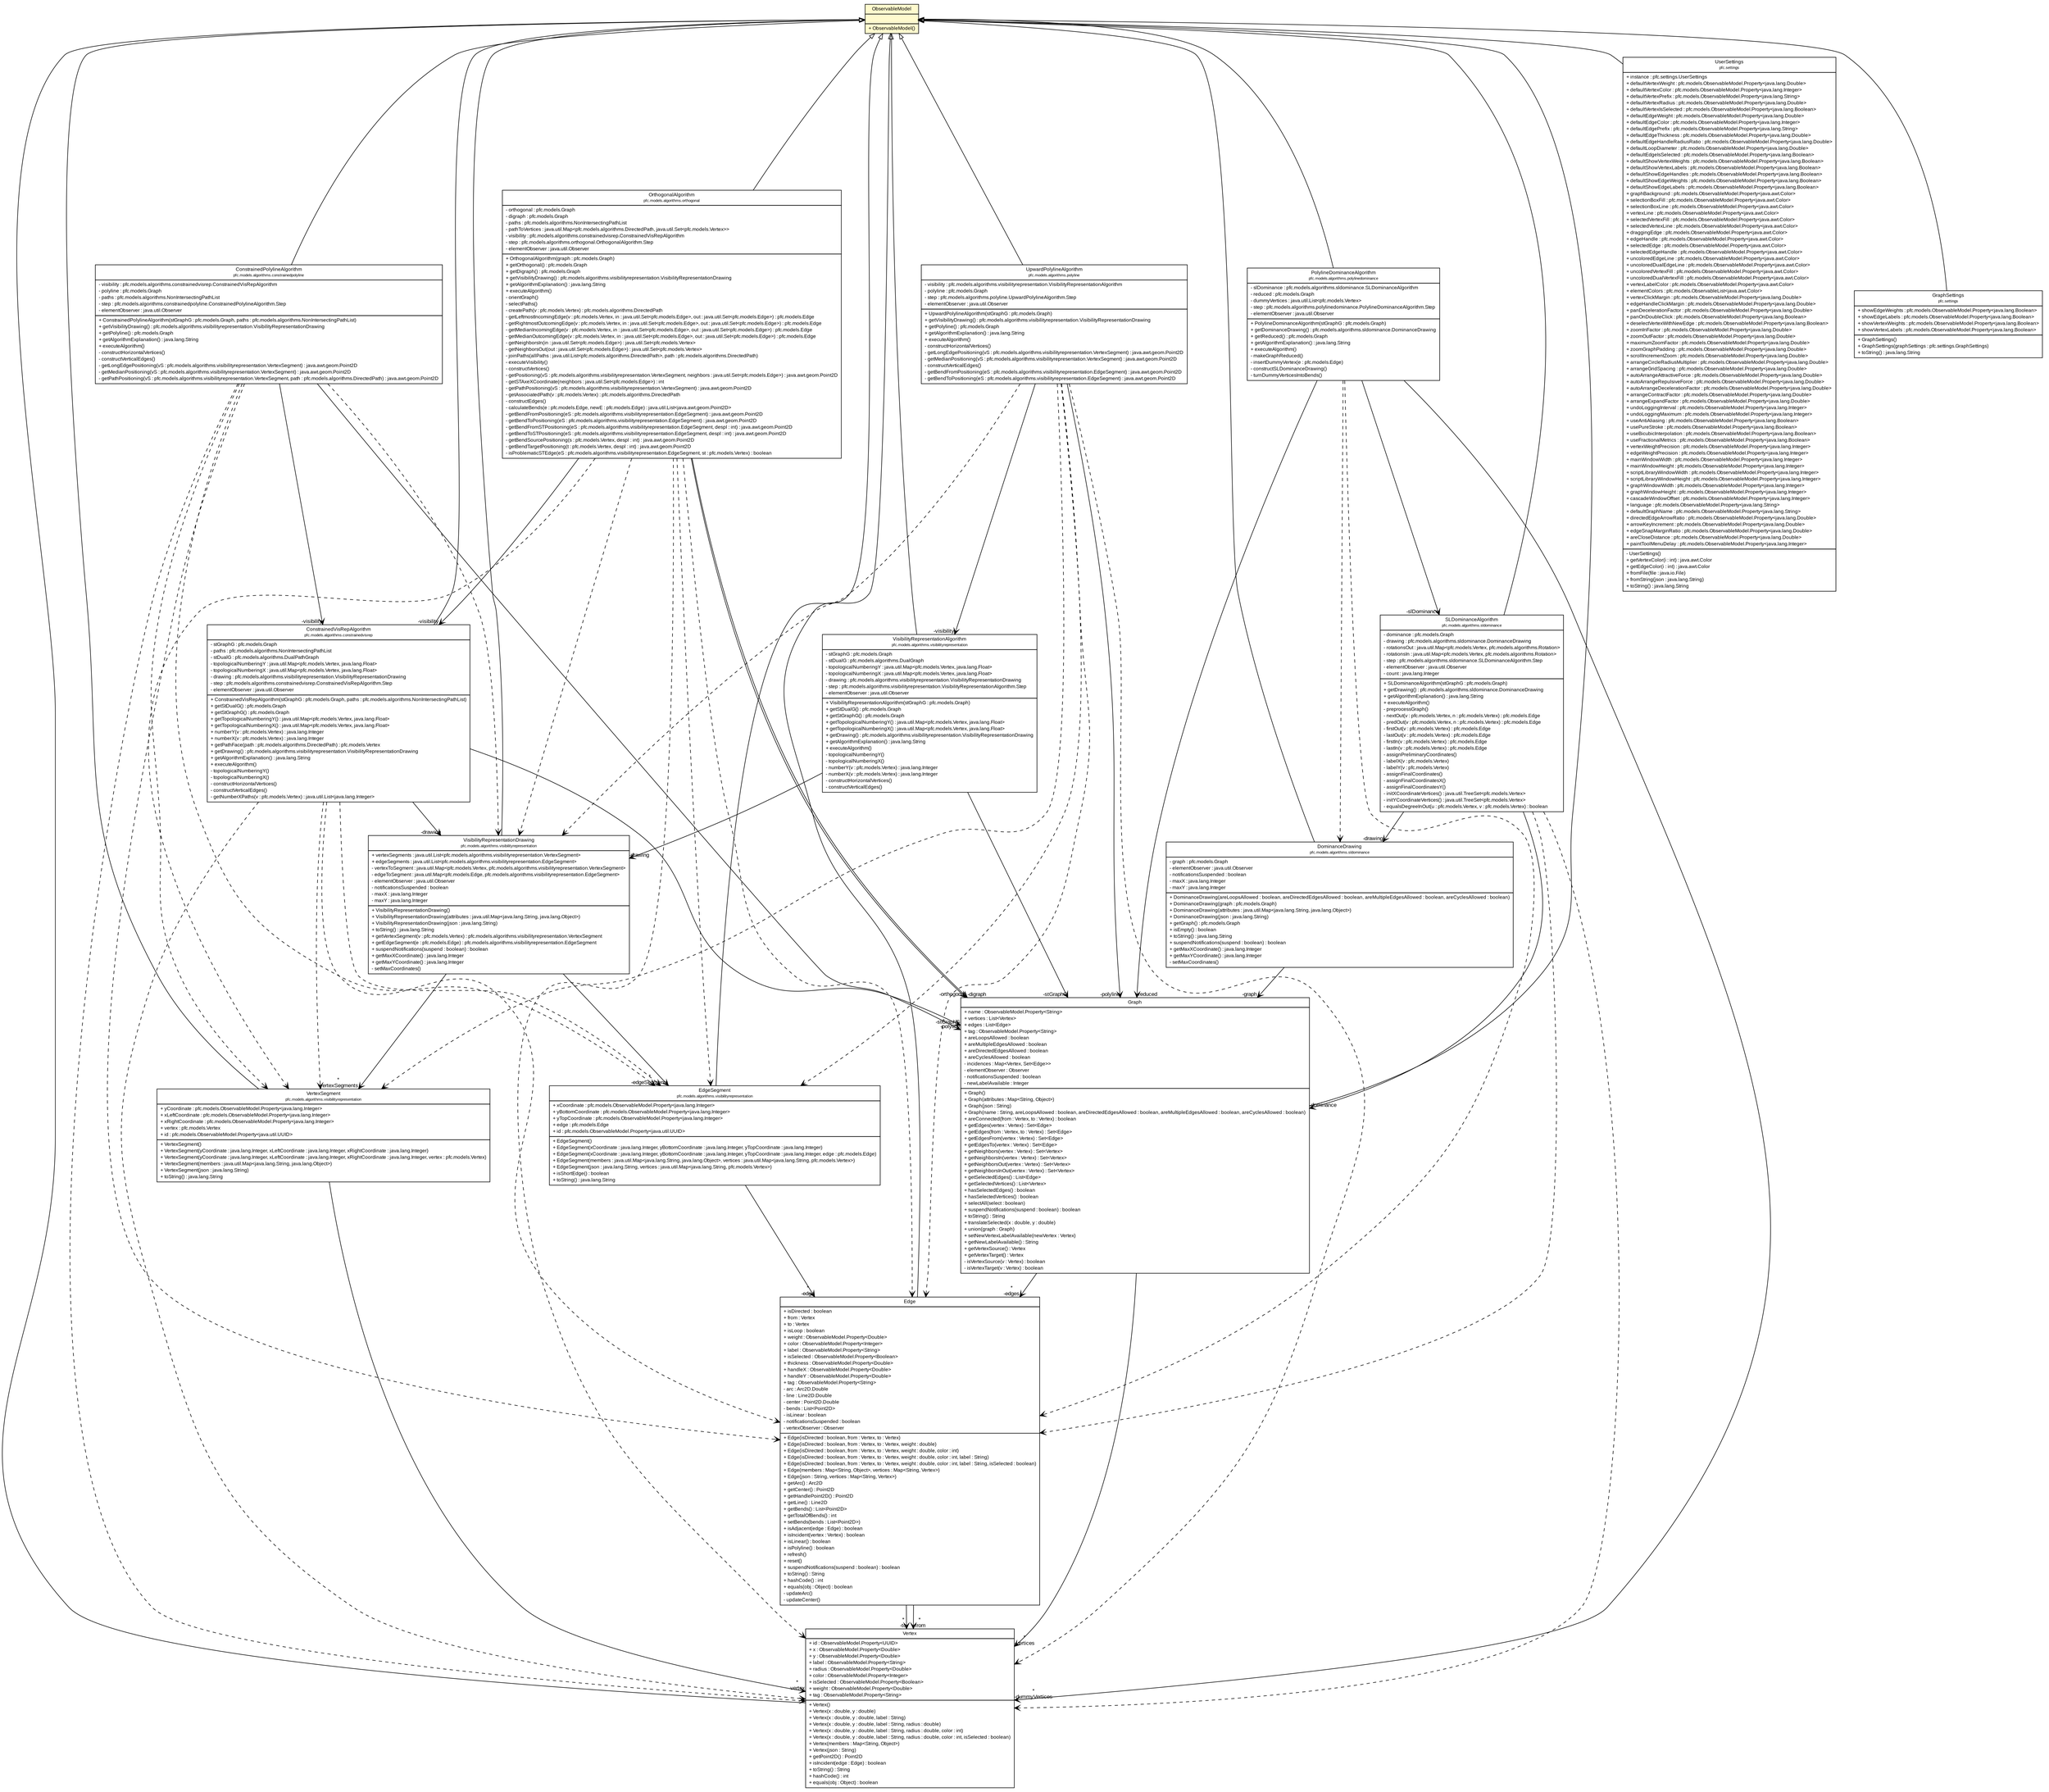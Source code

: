 #!/usr/local/bin/dot
#
# Class diagram 
# Generated by UMLGraph version R5_6 (http://www.umlgraph.org/)
#

digraph G {
	edge [fontname="arial",fontsize=10,labelfontname="arial",labelfontsize=10];
	node [fontname="arial",fontsize=10,shape=plaintext];
	nodesep=0.25;
	ranksep=0.5;
	// pfc.models.Vertex
	c11354 [label=<<table title="pfc.models.Vertex" border="0" cellborder="1" cellspacing="0" cellpadding="2" port="p" href="./Vertex.html">
		<tr><td><table border="0" cellspacing="0" cellpadding="1">
<tr><td align="center" balign="center"> Vertex </td></tr>
		</table></td></tr>
		<tr><td><table border="0" cellspacing="0" cellpadding="1">
<tr><td align="left" balign="left"> + id : ObservableModel.Property&lt;UUID&gt; </td></tr>
<tr><td align="left" balign="left"> + x : ObservableModel.Property&lt;Double&gt; </td></tr>
<tr><td align="left" balign="left"> + y : ObservableModel.Property&lt;Double&gt; </td></tr>
<tr><td align="left" balign="left"> + label : ObservableModel.Property&lt;String&gt; </td></tr>
<tr><td align="left" balign="left"> + radius : ObservableModel.Property&lt;Double&gt; </td></tr>
<tr><td align="left" balign="left"> + color : ObservableModel.Property&lt;Integer&gt; </td></tr>
<tr><td align="left" balign="left"> + isSelected : ObservableModel.Property&lt;Boolean&gt; </td></tr>
<tr><td align="left" balign="left"> + weight : ObservableModel.Property&lt;Double&gt; </td></tr>
<tr><td align="left" balign="left"> + tag : ObservableModel.Property&lt;String&gt; </td></tr>
		</table></td></tr>
		<tr><td><table border="0" cellspacing="0" cellpadding="1">
<tr><td align="left" balign="left"> + Vertex() </td></tr>
<tr><td align="left" balign="left"> + Vertex(x : double, y : double) </td></tr>
<tr><td align="left" balign="left"> + Vertex(x : double, y : double, label : String) </td></tr>
<tr><td align="left" balign="left"> + Vertex(x : double, y : double, label : String, radius : double) </td></tr>
<tr><td align="left" balign="left"> + Vertex(x : double, y : double, label : String, radius : double, color : int) </td></tr>
<tr><td align="left" balign="left"> + Vertex(x : double, y : double, label : String, radius : double, color : int, isSelected : boolean) </td></tr>
<tr><td align="left" balign="left"> + Vertex(members : Map&lt;String, Object&gt;) </td></tr>
<tr><td align="left" balign="left"> + Vertex(json : String) </td></tr>
<tr><td align="left" balign="left"> + getPoint2D() : Point2D </td></tr>
<tr><td align="left" balign="left"> + isIncident(edge : Edge) : boolean </td></tr>
<tr><td align="left" balign="left"> + toString() : String </td></tr>
<tr><td align="left" balign="left"> + hashCode() : int </td></tr>
<tr><td align="left" balign="left"> + equals(obj : Object) : boolean </td></tr>
		</table></td></tr>
		</table>>, URL="./Vertex.html", fontname="arial", fontcolor="black", fontsize=9.0];
	// pfc.models.ObservableModel
	c11355 [label=<<table title="pfc.models.ObservableModel" border="0" cellborder="1" cellspacing="0" cellpadding="2" port="p" bgcolor="lemonChiffon" href="./ObservableModel.html">
		<tr><td><table border="0" cellspacing="0" cellpadding="1">
<tr><td align="center" balign="center"> ObservableModel </td></tr>
		</table></td></tr>
		<tr><td><table border="0" cellspacing="0" cellpadding="1">
<tr><td align="left" balign="left">  </td></tr>
		</table></td></tr>
		<tr><td><table border="0" cellspacing="0" cellpadding="1">
<tr><td align="left" balign="left"> + ObservableModel() </td></tr>
		</table></td></tr>
		</table>>, URL="./ObservableModel.html", fontname="arial", fontcolor="black", fontsize=9.0];
	// pfc.models.Graph
	c11358 [label=<<table title="pfc.models.Graph" border="0" cellborder="1" cellspacing="0" cellpadding="2" port="p" href="./Graph.html">
		<tr><td><table border="0" cellspacing="0" cellpadding="1">
<tr><td align="center" balign="center"> Graph </td></tr>
		</table></td></tr>
		<tr><td><table border="0" cellspacing="0" cellpadding="1">
<tr><td align="left" balign="left"> + name : ObservableModel.Property&lt;String&gt; </td></tr>
<tr><td align="left" balign="left"> + vertices : List&lt;Vertex&gt; </td></tr>
<tr><td align="left" balign="left"> + edges : List&lt;Edge&gt; </td></tr>
<tr><td align="left" balign="left"> + tag : ObservableModel.Property&lt;String&gt; </td></tr>
<tr><td align="left" balign="left"> + areLoopsAllowed : boolean </td></tr>
<tr><td align="left" balign="left"> + areMultipleEdgesAllowed : boolean </td></tr>
<tr><td align="left" balign="left"> + areDirectedEdgesAllowed : boolean </td></tr>
<tr><td align="left" balign="left"> + areCyclesAllowed : boolean </td></tr>
<tr><td align="left" balign="left"> - incidences : Map&lt;Vertex, Set&lt;Edge&gt;&gt; </td></tr>
<tr><td align="left" balign="left"> - elementObserver : Observer </td></tr>
<tr><td align="left" balign="left"> - notificationsSuspended : boolean </td></tr>
<tr><td align="left" balign="left"> - newLabelAvailable : Integer </td></tr>
		</table></td></tr>
		<tr><td><table border="0" cellspacing="0" cellpadding="1">
<tr><td align="left" balign="left"> + Graph() </td></tr>
<tr><td align="left" balign="left"> + Graph(attributes : Map&lt;String, Object&gt;) </td></tr>
<tr><td align="left" balign="left"> + Graph(json : String) </td></tr>
<tr><td align="left" balign="left"> + Graph(name : String, areLoopsAllowed : boolean, areDirectedEdgesAllowed : boolean, areMultipleEdgesAllowed : boolean, areCyclesAllowed : boolean) </td></tr>
<tr><td align="left" balign="left"> + areConnected(from : Vertex, to : Vertex) : boolean </td></tr>
<tr><td align="left" balign="left"> + getEdges(vertex : Vertex) : Set&lt;Edge&gt; </td></tr>
<tr><td align="left" balign="left"> + getEdges(from : Vertex, to : Vertex) : Set&lt;Edge&gt; </td></tr>
<tr><td align="left" balign="left"> + getEdgesFrom(vertex : Vertex) : Set&lt;Edge&gt; </td></tr>
<tr><td align="left" balign="left"> + getEdgesTo(vertex : Vertex) : Set&lt;Edge&gt; </td></tr>
<tr><td align="left" balign="left"> + getNeighbors(vertex : Vertex) : Set&lt;Vertex&gt; </td></tr>
<tr><td align="left" balign="left"> + getNeighborsIn(vertex : Vertex) : Set&lt;Vertex&gt; </td></tr>
<tr><td align="left" balign="left"> + getNeighborsOut(vertex : Vertex) : Set&lt;Vertex&gt; </td></tr>
<tr><td align="left" balign="left"> + getNeighborsInOut(vertex : Vertex) : Set&lt;Vertex&gt; </td></tr>
<tr><td align="left" balign="left"> + getSelectedEdges() : List&lt;Edge&gt; </td></tr>
<tr><td align="left" balign="left"> + getSelectedVertices() : List&lt;Vertex&gt; </td></tr>
<tr><td align="left" balign="left"> + hasSelectedEdges() : boolean </td></tr>
<tr><td align="left" balign="left"> + hasSelectedVertices() : boolean </td></tr>
<tr><td align="left" balign="left"> + selectAll(select : boolean) </td></tr>
<tr><td align="left" balign="left"> + suspendNotifications(suspend : boolean) : boolean </td></tr>
<tr><td align="left" balign="left"> + toString() : String </td></tr>
<tr><td align="left" balign="left"> + translateSelected(x : double, y : double) </td></tr>
<tr><td align="left" balign="left"> + union(graph : Graph) </td></tr>
<tr><td align="left" balign="left"> + setNewVertexLabelAvailable(newVertex : Vertex) </td></tr>
<tr><td align="left" balign="left"> + getNewLabelAvailable() : String </td></tr>
<tr><td align="left" balign="left"> + getVertexSource() : Vertex </td></tr>
<tr><td align="left" balign="left"> + getVertexTarget() : Vertex </td></tr>
<tr><td align="left" balign="left"> - isVertexSource(v : Vertex) : boolean </td></tr>
<tr><td align="left" balign="left"> - isVertexTarget(v : Vertex) : boolean </td></tr>
		</table></td></tr>
		</table>>, URL="./Graph.html", fontname="arial", fontcolor="black", fontsize=9.0];
	// pfc.models.Edge
	c11359 [label=<<table title="pfc.models.Edge" border="0" cellborder="1" cellspacing="0" cellpadding="2" port="p" href="./Edge.html">
		<tr><td><table border="0" cellspacing="0" cellpadding="1">
<tr><td align="center" balign="center"> Edge </td></tr>
		</table></td></tr>
		<tr><td><table border="0" cellspacing="0" cellpadding="1">
<tr><td align="left" balign="left"> + isDirected : boolean </td></tr>
<tr><td align="left" balign="left"> + from : Vertex </td></tr>
<tr><td align="left" balign="left"> + to : Vertex </td></tr>
<tr><td align="left" balign="left"> + isLoop : boolean </td></tr>
<tr><td align="left" balign="left"> + weight : ObservableModel.Property&lt;Double&gt; </td></tr>
<tr><td align="left" balign="left"> + color : ObservableModel.Property&lt;Integer&gt; </td></tr>
<tr><td align="left" balign="left"> + label : ObservableModel.Property&lt;String&gt; </td></tr>
<tr><td align="left" balign="left"> + isSelected : ObservableModel.Property&lt;Boolean&gt; </td></tr>
<tr><td align="left" balign="left"> + thickness : ObservableModel.Property&lt;Double&gt; </td></tr>
<tr><td align="left" balign="left"> + handleX : ObservableModel.Property&lt;Double&gt; </td></tr>
<tr><td align="left" balign="left"> + handleY : ObservableModel.Property&lt;Double&gt; </td></tr>
<tr><td align="left" balign="left"> + tag : ObservableModel.Property&lt;String&gt; </td></tr>
<tr><td align="left" balign="left"> - arc : Arc2D.Double </td></tr>
<tr><td align="left" balign="left"> - line : Line2D.Double </td></tr>
<tr><td align="left" balign="left"> - center : Point2D.Double </td></tr>
<tr><td align="left" balign="left"> - bends : List&lt;Point2D&gt; </td></tr>
<tr><td align="left" balign="left"> - isLinear : boolean </td></tr>
<tr><td align="left" balign="left"> - notificationsSuspended : boolean </td></tr>
<tr><td align="left" balign="left"> - vertexObserver : Observer </td></tr>
		</table></td></tr>
		<tr><td><table border="0" cellspacing="0" cellpadding="1">
<tr><td align="left" balign="left"> + Edge(isDirected : boolean, from : Vertex, to : Vertex) </td></tr>
<tr><td align="left" balign="left"> + Edge(isDirected : boolean, from : Vertex, to : Vertex, weight : double) </td></tr>
<tr><td align="left" balign="left"> + Edge(isDirected : boolean, from : Vertex, to : Vertex, weight : double, color : int) </td></tr>
<tr><td align="left" balign="left"> + Edge(isDirected : boolean, from : Vertex, to : Vertex, weight : double, color : int, label : String) </td></tr>
<tr><td align="left" balign="left"> + Edge(isDirected : boolean, from : Vertex, to : Vertex, weight : double, color : int, label : String, isSelected : boolean) </td></tr>
<tr><td align="left" balign="left"> + Edge(members : Map&lt;String, Object&gt;, vertices : Map&lt;String, Vertex&gt;) </td></tr>
<tr><td align="left" balign="left"> + Edge(json : String, vertices : Map&lt;String, Vertex&gt;) </td></tr>
<tr><td align="left" balign="left"> + getArc() : Arc2D </td></tr>
<tr><td align="left" balign="left"> + getCenter() : Point2D </td></tr>
<tr><td align="left" balign="left"> + getHandlePoint2D() : Point2D </td></tr>
<tr><td align="left" balign="left"> + getLine() : Line2D </td></tr>
<tr><td align="left" balign="left"> + getBends() : List&lt;Point2D&gt; </td></tr>
<tr><td align="left" balign="left"> + getTotalOfBends() : int </td></tr>
<tr><td align="left" balign="left"> + setBends(bends : List&lt;Point2D&gt;) </td></tr>
<tr><td align="left" balign="left"> + isAdjacent(edge : Edge) : boolean </td></tr>
<tr><td align="left" balign="left"> + isIncident(vertex : Vertex) : boolean </td></tr>
<tr><td align="left" balign="left"> + isLinear() : boolean </td></tr>
<tr><td align="left" balign="left"> + isPolyline() : boolean </td></tr>
<tr><td align="left" balign="left"> + refresh() </td></tr>
<tr><td align="left" balign="left"> + reset() </td></tr>
<tr><td align="left" balign="left"> + suspendNotifications(suspend : boolean) : boolean </td></tr>
<tr><td align="left" balign="left"> + toString() : String </td></tr>
<tr><td align="left" balign="left"> + hashCode() : int </td></tr>
<tr><td align="left" balign="left"> + equals(obj : Object) : boolean </td></tr>
<tr><td align="left" balign="left"> - updateArc() </td></tr>
<tr><td align="left" balign="left"> - updateCenter() </td></tr>
		</table></td></tr>
		</table>>, URL="./Edge.html", fontname="arial", fontcolor="black", fontsize=9.0];
	// pfc.models.algorithms.constrainedpolyline.ConstrainedPolylineAlgorithm
	c11366 [label=<<table title="pfc.models.algorithms.constrainedpolyline.ConstrainedPolylineAlgorithm" border="0" cellborder="1" cellspacing="0" cellpadding="2" port="p" href="./algorithms/constrainedpolyline/ConstrainedPolylineAlgorithm.html">
		<tr><td><table border="0" cellspacing="0" cellpadding="1">
<tr><td align="center" balign="center"> ConstrainedPolylineAlgorithm </td></tr>
<tr><td align="center" balign="center"><font point-size="7.0"> pfc.models.algorithms.constrainedpolyline </font></td></tr>
		</table></td></tr>
		<tr><td><table border="0" cellspacing="0" cellpadding="1">
<tr><td align="left" balign="left"> - visibility : pfc.models.algorithms.constrainedvisrep.ConstrainedVisRepAlgorithm </td></tr>
<tr><td align="left" balign="left"> - polyline : pfc.models.Graph </td></tr>
<tr><td align="left" balign="left"> - paths : pfc.models.algorithms.NonIntersectingPathList </td></tr>
<tr><td align="left" balign="left"> - step : pfc.models.algorithms.constrainedpolyline.ConstrainedPolylineAlgorithm.Step </td></tr>
<tr><td align="left" balign="left"> - elementObserver : java.util.Observer </td></tr>
		</table></td></tr>
		<tr><td><table border="0" cellspacing="0" cellpadding="1">
<tr><td align="left" balign="left"> + ConstrainedPolylineAlgorithm(stGraphG : pfc.models.Graph, paths : pfc.models.algorithms.NonIntersectingPathList) </td></tr>
<tr><td align="left" balign="left"> + getVisibilityDrawing() : pfc.models.algorithms.visibilityrepresentation.VisibilityRepresentationDrawing </td></tr>
<tr><td align="left" balign="left"> + getPolyline() : pfc.models.Graph </td></tr>
<tr><td align="left" balign="left"> + getAlgorithmExplanation() : java.lang.String </td></tr>
<tr><td align="left" balign="left"> + executeAlgorithm() </td></tr>
<tr><td align="left" balign="left"> - constructHorizontalVertices() </td></tr>
<tr><td align="left" balign="left"> - constructVerticalEdges() </td></tr>
<tr><td align="left" balign="left"> - getLongEdgePositioning(vS : pfc.models.algorithms.visibilityrepresentation.VertexSegment) : java.awt.geom.Point2D </td></tr>
<tr><td align="left" balign="left"> - getMedianPositioning(vS : pfc.models.algorithms.visibilityrepresentation.VertexSegment) : java.awt.geom.Point2D </td></tr>
<tr><td align="left" balign="left"> - getPathPositioning(vS : pfc.models.algorithms.visibilityrepresentation.VertexSegment, path : pfc.models.algorithms.DirectedPath) : java.awt.geom.Point2D </td></tr>
		</table></td></tr>
		</table>>, URL="./algorithms/constrainedpolyline/ConstrainedPolylineAlgorithm.html", fontname="arial", fontcolor="black", fontsize=9.0];
	// pfc.models.algorithms.constrainedvisrep.ConstrainedVisRepAlgorithm
	c11368 [label=<<table title="pfc.models.algorithms.constrainedvisrep.ConstrainedVisRepAlgorithm" border="0" cellborder="1" cellspacing="0" cellpadding="2" port="p" href="./algorithms/constrainedvisrep/ConstrainedVisRepAlgorithm.html">
		<tr><td><table border="0" cellspacing="0" cellpadding="1">
<tr><td align="center" balign="center"> ConstrainedVisRepAlgorithm </td></tr>
<tr><td align="center" balign="center"><font point-size="7.0"> pfc.models.algorithms.constrainedvisrep </font></td></tr>
		</table></td></tr>
		<tr><td><table border="0" cellspacing="0" cellpadding="1">
<tr><td align="left" balign="left"> - stGraphG : pfc.models.Graph </td></tr>
<tr><td align="left" balign="left"> - paths : pfc.models.algorithms.NonIntersectingPathList </td></tr>
<tr><td align="left" balign="left"> - stDualG : pfc.models.algorithms.DualPathGraph </td></tr>
<tr><td align="left" balign="left"> - topologicalNumberingY : java.util.Map&lt;pfc.models.Vertex, java.lang.Float&gt; </td></tr>
<tr><td align="left" balign="left"> - topologicalNumberingX : java.util.Map&lt;pfc.models.Vertex, java.lang.Float&gt; </td></tr>
<tr><td align="left" balign="left"> - drawing : pfc.models.algorithms.visibilityrepresentation.VisibilityRepresentationDrawing </td></tr>
<tr><td align="left" balign="left"> - step : pfc.models.algorithms.constrainedvisrep.ConstrainedVisRepAlgorithm.Step </td></tr>
<tr><td align="left" balign="left"> - elementObserver : java.util.Observer </td></tr>
		</table></td></tr>
		<tr><td><table border="0" cellspacing="0" cellpadding="1">
<tr><td align="left" balign="left"> + ConstrainedVisRepAlgorithm(stGraphG : pfc.models.Graph, paths : pfc.models.algorithms.NonIntersectingPathList) </td></tr>
<tr><td align="left" balign="left"> + getStDualG() : pfc.models.Graph </td></tr>
<tr><td align="left" balign="left"> + getStGraphG() : pfc.models.Graph </td></tr>
<tr><td align="left" balign="left"> + getTopologicalNumberingY() : java.util.Map&lt;pfc.models.Vertex, java.lang.Float&gt; </td></tr>
<tr><td align="left" balign="left"> + getTopologicalNumberingX() : java.util.Map&lt;pfc.models.Vertex, java.lang.Float&gt; </td></tr>
<tr><td align="left" balign="left"> + numberY(v : pfc.models.Vertex) : java.lang.Integer </td></tr>
<tr><td align="left" balign="left"> + numberX(v : pfc.models.Vertex) : java.lang.Integer </td></tr>
<tr><td align="left" balign="left"> + getPathFace(path : pfc.models.algorithms.DirectedPath) : pfc.models.Vertex </td></tr>
<tr><td align="left" balign="left"> + getDrawing() : pfc.models.algorithms.visibilityrepresentation.VisibilityRepresentationDrawing </td></tr>
<tr><td align="left" balign="left"> + getAlgorithmExplanation() : java.lang.String </td></tr>
<tr><td align="left" balign="left"> + executeAlgorithm() </td></tr>
<tr><td align="left" balign="left"> - topologicalNumberingY() </td></tr>
<tr><td align="left" balign="left"> - topologicalNumberingX() </td></tr>
<tr><td align="left" balign="left"> - constructHorizontalVertices() </td></tr>
<tr><td align="left" balign="left"> - constructVerticalEdges() </td></tr>
<tr><td align="left" balign="left"> - getNumberXPaths(v : pfc.models.Vertex) : java.util.List&lt;java.lang.Integer&gt; </td></tr>
		</table></td></tr>
		</table>>, URL="./algorithms/constrainedvisrep/ConstrainedVisRepAlgorithm.html", fontname="arial", fontcolor="black", fontsize=9.0];
	// pfc.models.algorithms.orthogonal.OrthogonalAlgorithm
	c11371 [label=<<table title="pfc.models.algorithms.orthogonal.OrthogonalAlgorithm" border="0" cellborder="1" cellspacing="0" cellpadding="2" port="p" href="./algorithms/orthogonal/OrthogonalAlgorithm.html">
		<tr><td><table border="0" cellspacing="0" cellpadding="1">
<tr><td align="center" balign="center"> OrthogonalAlgorithm </td></tr>
<tr><td align="center" balign="center"><font point-size="7.0"> pfc.models.algorithms.orthogonal </font></td></tr>
		</table></td></tr>
		<tr><td><table border="0" cellspacing="0" cellpadding="1">
<tr><td align="left" balign="left"> - orthogonal : pfc.models.Graph </td></tr>
<tr><td align="left" balign="left"> - digraph : pfc.models.Graph </td></tr>
<tr><td align="left" balign="left"> - paths : pfc.models.algorithms.NonIntersectingPathList </td></tr>
<tr><td align="left" balign="left"> - pathToVertices : java.util.Map&lt;pfc.models.algorithms.DirectedPath, java.util.Set&lt;pfc.models.Vertex&gt;&gt; </td></tr>
<tr><td align="left" balign="left"> - visibility : pfc.models.algorithms.constrainedvisrep.ConstrainedVisRepAlgorithm </td></tr>
<tr><td align="left" balign="left"> - step : pfc.models.algorithms.orthogonal.OrthogonalAlgorithm.Step </td></tr>
<tr><td align="left" balign="left"> - elementObserver : java.util.Observer </td></tr>
		</table></td></tr>
		<tr><td><table border="0" cellspacing="0" cellpadding="1">
<tr><td align="left" balign="left"> + OrthogonalAlgorithm(graph : pfc.models.Graph) </td></tr>
<tr><td align="left" balign="left"> + getOrthogonal() : pfc.models.Graph </td></tr>
<tr><td align="left" balign="left"> + getDigraph() : pfc.models.Graph </td></tr>
<tr><td align="left" balign="left"> + getVisibilityDrawing() : pfc.models.algorithms.visibilityrepresentation.VisibilityRepresentationDrawing </td></tr>
<tr><td align="left" balign="left"> + getAlgorithmExplanation() : java.lang.String </td></tr>
<tr><td align="left" balign="left"> + executeAlgorithm() </td></tr>
<tr><td align="left" balign="left"> - orientGraph() </td></tr>
<tr><td align="left" balign="left"> - selectPaths() </td></tr>
<tr><td align="left" balign="left"> - createPath(v : pfc.models.Vertex) : pfc.models.algorithms.DirectedPath </td></tr>
<tr><td align="left" balign="left"> - getLeftmostIncomingEdge(v : pfc.models.Vertex, in : java.util.Set&lt;pfc.models.Edge&gt;, out : java.util.Set&lt;pfc.models.Edge&gt;) : pfc.models.Edge </td></tr>
<tr><td align="left" balign="left"> - getRightmostOutcomingEdge(v : pfc.models.Vertex, in : java.util.Set&lt;pfc.models.Edge&gt;, out : java.util.Set&lt;pfc.models.Edge&gt;) : pfc.models.Edge </td></tr>
<tr><td align="left" balign="left"> - getMedianIncomingEdge(v : pfc.models.Vertex, in : java.util.Set&lt;pfc.models.Edge&gt;, out : java.util.Set&lt;pfc.models.Edge&gt;) : pfc.models.Edge </td></tr>
<tr><td align="left" balign="left"> - getMedianOutcomingEdge(v : pfc.models.Vertex, in : java.util.Set&lt;pfc.models.Edge&gt;, out : java.util.Set&lt;pfc.models.Edge&gt;) : pfc.models.Edge </td></tr>
<tr><td align="left" balign="left"> - getNeighborsIn(in : java.util.Set&lt;pfc.models.Edge&gt;) : java.util.Set&lt;pfc.models.Vertex&gt; </td></tr>
<tr><td align="left" balign="left"> - getNeighborsOut(out : java.util.Set&lt;pfc.models.Edge&gt;) : java.util.Set&lt;pfc.models.Vertex&gt; </td></tr>
<tr><td align="left" balign="left"> - joinPaths(allPaths : java.util.List&lt;pfc.models.algorithms.DirectedPath&gt;, path : pfc.models.algorithms.DirectedPath) </td></tr>
<tr><td align="left" balign="left"> - executeVisibility() </td></tr>
<tr><td align="left" balign="left"> - constructVertices() </td></tr>
<tr><td align="left" balign="left"> - getPositioning(vS : pfc.models.algorithms.visibilityrepresentation.VertexSegment, neighbors : java.util.Set&lt;pfc.models.Edge&gt;) : java.awt.geom.Point2D </td></tr>
<tr><td align="left" balign="left"> - getSTAxeXCoordinate(neighbors : java.util.Set&lt;pfc.models.Edge&gt;) : int </td></tr>
<tr><td align="left" balign="left"> - getPathPositioning(vS : pfc.models.algorithms.visibilityrepresentation.VertexSegment) : java.awt.geom.Point2D </td></tr>
<tr><td align="left" balign="left"> - getAssociatedPath(v : pfc.models.Vertex) : pfc.models.algorithms.DirectedPath </td></tr>
<tr><td align="left" balign="left"> - constructEdges() </td></tr>
<tr><td align="left" balign="left"> - calculateBends(e : pfc.models.Edge, newE : pfc.models.Edge) : java.util.List&lt;java.awt.geom.Point2D&gt; </td></tr>
<tr><td align="left" balign="left"> - getBendFromPositioning(eS : pfc.models.algorithms.visibilityrepresentation.EdgeSegment) : java.awt.geom.Point2D </td></tr>
<tr><td align="left" balign="left"> - getBendToPositioning(eS : pfc.models.algorithms.visibilityrepresentation.EdgeSegment) : java.awt.geom.Point2D </td></tr>
<tr><td align="left" balign="left"> - getBendFromSTPositioning(eS : pfc.models.algorithms.visibilityrepresentation.EdgeSegment, despl : int) : java.awt.geom.Point2D </td></tr>
<tr><td align="left" balign="left"> - getBendToSTPositioning(eS : pfc.models.algorithms.visibilityrepresentation.EdgeSegment, despl : int) : java.awt.geom.Point2D </td></tr>
<tr><td align="left" balign="left"> - getBendSourcePositioning(s : pfc.models.Vertex, despl : int) : java.awt.geom.Point2D </td></tr>
<tr><td align="left" balign="left"> - getBendTargetPositioning(t : pfc.models.Vertex, despl : int) : java.awt.geom.Point2D </td></tr>
<tr><td align="left" balign="left"> - isProblematicSTEdge(eS : pfc.models.algorithms.visibilityrepresentation.EdgeSegment, st : pfc.models.Vertex) : boolean </td></tr>
		</table></td></tr>
		</table>>, URL="./algorithms/orthogonal/OrthogonalAlgorithm.html", fontname="arial", fontcolor="black", fontsize=9.0];
	// pfc.models.algorithms.polyline.UpwardPolylineAlgorithm
	c11374 [label=<<table title="pfc.models.algorithms.polyline.UpwardPolylineAlgorithm" border="0" cellborder="1" cellspacing="0" cellpadding="2" port="p" href="./algorithms/polyline/UpwardPolylineAlgorithm.html">
		<tr><td><table border="0" cellspacing="0" cellpadding="1">
<tr><td align="center" balign="center"> UpwardPolylineAlgorithm </td></tr>
<tr><td align="center" balign="center"><font point-size="7.0"> pfc.models.algorithms.polyline </font></td></tr>
		</table></td></tr>
		<tr><td><table border="0" cellspacing="0" cellpadding="1">
<tr><td align="left" balign="left"> - visibility : pfc.models.algorithms.visibilityrepresentation.VisibilityRepresentationAlgorithm </td></tr>
<tr><td align="left" balign="left"> - polyline : pfc.models.Graph </td></tr>
<tr><td align="left" balign="left"> - step : pfc.models.algorithms.polyline.UpwardPolylineAlgorithm.Step </td></tr>
<tr><td align="left" balign="left"> - elementObserver : java.util.Observer </td></tr>
		</table></td></tr>
		<tr><td><table border="0" cellspacing="0" cellpadding="1">
<tr><td align="left" balign="left"> + UpwardPolylineAlgorithm(stGraphG : pfc.models.Graph) </td></tr>
<tr><td align="left" balign="left"> + getVisibilityDrawing() : pfc.models.algorithms.visibilityrepresentation.VisibilityRepresentationDrawing </td></tr>
<tr><td align="left" balign="left"> + getPolyline() : pfc.models.Graph </td></tr>
<tr><td align="left" balign="left"> + getAlgorithmExplanation() : java.lang.String </td></tr>
<tr><td align="left" balign="left"> + executeAlgorithm() </td></tr>
<tr><td align="left" balign="left"> - constructHorizontalVertices() </td></tr>
<tr><td align="left" balign="left"> - getLongEdgePositioning(vS : pfc.models.algorithms.visibilityrepresentation.VertexSegment) : java.awt.geom.Point2D </td></tr>
<tr><td align="left" balign="left"> - getMedianPositioning(vS : pfc.models.algorithms.visibilityrepresentation.VertexSegment) : java.awt.geom.Point2D </td></tr>
<tr><td align="left" balign="left"> - constructVerticalEdges() </td></tr>
<tr><td align="left" balign="left"> - getBendFromPositioning(eS : pfc.models.algorithms.visibilityrepresentation.EdgeSegment) : java.awt.geom.Point2D </td></tr>
<tr><td align="left" balign="left"> - getBendToPositioning(eS : pfc.models.algorithms.visibilityrepresentation.EdgeSegment) : java.awt.geom.Point2D </td></tr>
		</table></td></tr>
		</table>>, URL="./algorithms/polyline/UpwardPolylineAlgorithm.html", fontname="arial", fontcolor="black", fontsize=9.0];
	// pfc.models.algorithms.polylinedominance.PolylineDominanceAlgorithm
	c11377 [label=<<table title="pfc.models.algorithms.polylinedominance.PolylineDominanceAlgorithm" border="0" cellborder="1" cellspacing="0" cellpadding="2" port="p" href="./algorithms/polylinedominance/PolylineDominanceAlgorithm.html">
		<tr><td><table border="0" cellspacing="0" cellpadding="1">
<tr><td align="center" balign="center"> PolylineDominanceAlgorithm </td></tr>
<tr><td align="center" balign="center"><font point-size="7.0"> pfc.models.algorithms.polylinedominance </font></td></tr>
		</table></td></tr>
		<tr><td><table border="0" cellspacing="0" cellpadding="1">
<tr><td align="left" balign="left"> - slDominance : pfc.models.algorithms.sldominance.SLDominanceAlgorithm </td></tr>
<tr><td align="left" balign="left"> - reduced : pfc.models.Graph </td></tr>
<tr><td align="left" balign="left"> - dummyVertices : java.util.List&lt;pfc.models.Vertex&gt; </td></tr>
<tr><td align="left" balign="left"> - step : pfc.models.algorithms.polylinedominance.PolylineDominanceAlgorithm.Step </td></tr>
<tr><td align="left" balign="left"> - elementObserver : java.util.Observer </td></tr>
		</table></td></tr>
		<tr><td><table border="0" cellspacing="0" cellpadding="1">
<tr><td align="left" balign="left"> + PolylineDominanceAlgorithm(stGraphG : pfc.models.Graph) </td></tr>
<tr><td align="left" balign="left"> + getDominanceDrawing() : pfc.models.algorithms.sldominance.DominanceDrawing </td></tr>
<tr><td align="left" balign="left"> + getReduced() : pfc.models.Graph </td></tr>
<tr><td align="left" balign="left"> + getAlgorithmExplanation() : java.lang.String </td></tr>
<tr><td align="left" balign="left"> + executeAlgorithm() </td></tr>
<tr><td align="left" balign="left"> - makeGraphReduced() </td></tr>
<tr><td align="left" balign="left"> - insertDummyVertex(e : pfc.models.Edge) </td></tr>
<tr><td align="left" balign="left"> - constructSLDominanceDrawing() </td></tr>
<tr><td align="left" balign="left"> - turnDummyVerticesIntoBends() </td></tr>
		</table></td></tr>
		</table>>, URL="./algorithms/polylinedominance/PolylineDominanceAlgorithm.html", fontname="arial", fontcolor="black", fontsize=9.0];
	// pfc.models.algorithms.sldominance.SLDominanceAlgorithm
	c11380 [label=<<table title="pfc.models.algorithms.sldominance.SLDominanceAlgorithm" border="0" cellborder="1" cellspacing="0" cellpadding="2" port="p" href="./algorithms/sldominance/SLDominanceAlgorithm.html">
		<tr><td><table border="0" cellspacing="0" cellpadding="1">
<tr><td align="center" balign="center"> SLDominanceAlgorithm </td></tr>
<tr><td align="center" balign="center"><font point-size="7.0"> pfc.models.algorithms.sldominance </font></td></tr>
		</table></td></tr>
		<tr><td><table border="0" cellspacing="0" cellpadding="1">
<tr><td align="left" balign="left"> - dominance : pfc.models.Graph </td></tr>
<tr><td align="left" balign="left"> - drawing : pfc.models.algorithms.sldominance.DominanceDrawing </td></tr>
<tr><td align="left" balign="left"> - rotationsOut : java.util.Map&lt;pfc.models.Vertex, pfc.models.algorithms.Rotation&gt; </td></tr>
<tr><td align="left" balign="left"> - rotationsIn : java.util.Map&lt;pfc.models.Vertex, pfc.models.algorithms.Rotation&gt; </td></tr>
<tr><td align="left" balign="left"> - step : pfc.models.algorithms.sldominance.SLDominanceAlgorithm.Step </td></tr>
<tr><td align="left" balign="left"> - elementObserver : java.util.Observer </td></tr>
<tr><td align="left" balign="left"> - count : java.lang.Integer </td></tr>
		</table></td></tr>
		<tr><td><table border="0" cellspacing="0" cellpadding="1">
<tr><td align="left" balign="left"> + SLDominanceAlgorithm(stGraphG : pfc.models.Graph) </td></tr>
<tr><td align="left" balign="left"> + getDrawing() : pfc.models.algorithms.sldominance.DominanceDrawing </td></tr>
<tr><td align="left" balign="left"> + getAlgorithmExplanation() : java.lang.String </td></tr>
<tr><td align="left" balign="left"> + executeAlgorithm() </td></tr>
<tr><td align="left" balign="left"> - preprocessGraph() </td></tr>
<tr><td align="left" balign="left"> - nextOut(v : pfc.models.Vertex, n : pfc.models.Vertex) : pfc.models.Edge </td></tr>
<tr><td align="left" balign="left"> - predOut(v : pfc.models.Vertex, n : pfc.models.Vertex) : pfc.models.Edge </td></tr>
<tr><td align="left" balign="left"> - firstOut(v : pfc.models.Vertex) : pfc.models.Edge </td></tr>
<tr><td align="left" balign="left"> - lastOut(v : pfc.models.Vertex) : pfc.models.Edge </td></tr>
<tr><td align="left" balign="left"> - firstIn(v : pfc.models.Vertex) : pfc.models.Edge </td></tr>
<tr><td align="left" balign="left"> - lastIn(v : pfc.models.Vertex) : pfc.models.Edge </td></tr>
<tr><td align="left" balign="left"> - assignPreliminaryCoordinates() </td></tr>
<tr><td align="left" balign="left"> - labelX(v : pfc.models.Vertex) </td></tr>
<tr><td align="left" balign="left"> - labelY(v : pfc.models.Vertex) </td></tr>
<tr><td align="left" balign="left"> - assignFinalCoordinates() </td></tr>
<tr><td align="left" balign="left"> - assignFinalCoordinatesX() </td></tr>
<tr><td align="left" balign="left"> - assignFinalCoordinatesY() </td></tr>
<tr><td align="left" balign="left"> - initXCoordinateVertices() : java.util.TreeSet&lt;pfc.models.Vertex&gt; </td></tr>
<tr><td align="left" balign="left"> - initYCoordinateVertices() : java.util.TreeSet&lt;pfc.models.Vertex&gt; </td></tr>
<tr><td align="left" balign="left"> - equalsDegreeInOut(u : pfc.models.Vertex, v : pfc.models.Vertex) : boolean </td></tr>
		</table></td></tr>
		</table>>, URL="./algorithms/sldominance/SLDominanceAlgorithm.html", fontname="arial", fontcolor="black", fontsize=9.0];
	// pfc.models.algorithms.sldominance.DominanceDrawing
	c11382 [label=<<table title="pfc.models.algorithms.sldominance.DominanceDrawing" border="0" cellborder="1" cellspacing="0" cellpadding="2" port="p" href="./algorithms/sldominance/DominanceDrawing.html">
		<tr><td><table border="0" cellspacing="0" cellpadding="1">
<tr><td align="center" balign="center"> DominanceDrawing </td></tr>
<tr><td align="center" balign="center"><font point-size="7.0"> pfc.models.algorithms.sldominance </font></td></tr>
		</table></td></tr>
		<tr><td><table border="0" cellspacing="0" cellpadding="1">
<tr><td align="left" balign="left"> - graph : pfc.models.Graph </td></tr>
<tr><td align="left" balign="left"> - elementObserver : java.util.Observer </td></tr>
<tr><td align="left" balign="left"> - notificationsSuspended : boolean </td></tr>
<tr><td align="left" balign="left"> - maxX : java.lang.Integer </td></tr>
<tr><td align="left" balign="left"> - maxY : java.lang.Integer </td></tr>
		</table></td></tr>
		<tr><td><table border="0" cellspacing="0" cellpadding="1">
<tr><td align="left" balign="left"> + DominanceDrawing(areLoopsAllowed : boolean, areDirectedEdgesAllowed : boolean, areMultipleEdgesAllowed : boolean, areCyclesAllowed : boolean) </td></tr>
<tr><td align="left" balign="left"> + DominanceDrawing(graph : pfc.models.Graph) </td></tr>
<tr><td align="left" balign="left"> + DominanceDrawing(attributes : java.util.Map&lt;java.lang.String, java.lang.Object&gt;) </td></tr>
<tr><td align="left" balign="left"> + DominanceDrawing(json : java.lang.String) </td></tr>
<tr><td align="left" balign="left"> + getGraph() : pfc.models.Graph </td></tr>
<tr><td align="left" balign="left"> + isEmpty() : boolean </td></tr>
<tr><td align="left" balign="left"> + toString() : java.lang.String </td></tr>
<tr><td align="left" balign="left"> + suspendNotifications(suspend : boolean) : boolean </td></tr>
<tr><td align="left" balign="left"> + getMaxXCoordinate() : java.lang.Integer </td></tr>
<tr><td align="left" balign="left"> + getMaxYCoordinate() : java.lang.Integer </td></tr>
<tr><td align="left" balign="left"> - setMaxCoordinates() </td></tr>
		</table></td></tr>
		</table>>, URL="./algorithms/sldominance/DominanceDrawing.html", fontname="arial", fontcolor="black", fontsize=9.0];
	// pfc.models.algorithms.visibilityrepresentation.VisibilityRepresentationDrawing
	c11384 [label=<<table title="pfc.models.algorithms.visibilityrepresentation.VisibilityRepresentationDrawing" border="0" cellborder="1" cellspacing="0" cellpadding="2" port="p" href="./algorithms/visibilityrepresentation/VisibilityRepresentationDrawing.html">
		<tr><td><table border="0" cellspacing="0" cellpadding="1">
<tr><td align="center" balign="center"> VisibilityRepresentationDrawing </td></tr>
<tr><td align="center" balign="center"><font point-size="7.0"> pfc.models.algorithms.visibilityrepresentation </font></td></tr>
		</table></td></tr>
		<tr><td><table border="0" cellspacing="0" cellpadding="1">
<tr><td align="left" balign="left"> + vertexSegments : java.util.List&lt;pfc.models.algorithms.visibilityrepresentation.VertexSegment&gt; </td></tr>
<tr><td align="left" balign="left"> + edgeSegments : java.util.List&lt;pfc.models.algorithms.visibilityrepresentation.EdgeSegment&gt; </td></tr>
<tr><td align="left" balign="left"> - vertexToSegment : java.util.Map&lt;pfc.models.Vertex, pfc.models.algorithms.visibilityrepresentation.VertexSegment&gt; </td></tr>
<tr><td align="left" balign="left"> - edgeToSegment : java.util.Map&lt;pfc.models.Edge, pfc.models.algorithms.visibilityrepresentation.EdgeSegment&gt; </td></tr>
<tr><td align="left" balign="left"> - elementObserver : java.util.Observer </td></tr>
<tr><td align="left" balign="left"> - notificationsSuspended : boolean </td></tr>
<tr><td align="left" balign="left"> - maxX : java.lang.Integer </td></tr>
<tr><td align="left" balign="left"> - maxY : java.lang.Integer </td></tr>
		</table></td></tr>
		<tr><td><table border="0" cellspacing="0" cellpadding="1">
<tr><td align="left" balign="left"> + VisibilityRepresentationDrawing() </td></tr>
<tr><td align="left" balign="left"> + VisibilityRepresentationDrawing(attributes : java.util.Map&lt;java.lang.String, java.lang.Object&gt;) </td></tr>
<tr><td align="left" balign="left"> + VisibilityRepresentationDrawing(json : java.lang.String) </td></tr>
<tr><td align="left" balign="left"> + toString() : java.lang.String </td></tr>
<tr><td align="left" balign="left"> + getVertexSegment(v : pfc.models.Vertex) : pfc.models.algorithms.visibilityrepresentation.VertexSegment </td></tr>
<tr><td align="left" balign="left"> + getEdgeSegment(e : pfc.models.Edge) : pfc.models.algorithms.visibilityrepresentation.EdgeSegment </td></tr>
<tr><td align="left" balign="left"> + suspendNotifications(suspend : boolean) : boolean </td></tr>
<tr><td align="left" balign="left"> + getMaxXCoordinate() : java.lang.Integer </td></tr>
<tr><td align="left" balign="left"> + getMaxYCoordinate() : java.lang.Integer </td></tr>
<tr><td align="left" balign="left"> - setMaxCoordinates() </td></tr>
		</table></td></tr>
		</table>>, URL="./algorithms/visibilityrepresentation/VisibilityRepresentationDrawing.html", fontname="arial", fontcolor="black", fontsize=9.0];
	// pfc.models.algorithms.visibilityrepresentation.VisibilityRepresentationAlgorithm
	c11387 [label=<<table title="pfc.models.algorithms.visibilityrepresentation.VisibilityRepresentationAlgorithm" border="0" cellborder="1" cellspacing="0" cellpadding="2" port="p" href="./algorithms/visibilityrepresentation/VisibilityRepresentationAlgorithm.html">
		<tr><td><table border="0" cellspacing="0" cellpadding="1">
<tr><td align="center" balign="center"> VisibilityRepresentationAlgorithm </td></tr>
<tr><td align="center" balign="center"><font point-size="7.0"> pfc.models.algorithms.visibilityrepresentation </font></td></tr>
		</table></td></tr>
		<tr><td><table border="0" cellspacing="0" cellpadding="1">
<tr><td align="left" balign="left"> - stGraphG : pfc.models.Graph </td></tr>
<tr><td align="left" balign="left"> - stDualG : pfc.models.algorithms.DualGraph </td></tr>
<tr><td align="left" balign="left"> - topologicalNumberingY : java.util.Map&lt;pfc.models.Vertex, java.lang.Float&gt; </td></tr>
<tr><td align="left" balign="left"> - topologicalNumberingX : java.util.Map&lt;pfc.models.Vertex, java.lang.Float&gt; </td></tr>
<tr><td align="left" balign="left"> - drawing : pfc.models.algorithms.visibilityrepresentation.VisibilityRepresentationDrawing </td></tr>
<tr><td align="left" balign="left"> - step : pfc.models.algorithms.visibilityrepresentation.VisibilityRepresentationAlgorithm.Step </td></tr>
<tr><td align="left" balign="left"> - elementObserver : java.util.Observer </td></tr>
		</table></td></tr>
		<tr><td><table border="0" cellspacing="0" cellpadding="1">
<tr><td align="left" balign="left"> + VisibilityRepresentationAlgorithm(stGraphG : pfc.models.Graph) </td></tr>
<tr><td align="left" balign="left"> + getStDualG() : pfc.models.Graph </td></tr>
<tr><td align="left" balign="left"> + getStGraphG() : pfc.models.Graph </td></tr>
<tr><td align="left" balign="left"> + getTopologicalNumberingY() : java.util.Map&lt;pfc.models.Vertex, java.lang.Float&gt; </td></tr>
<tr><td align="left" balign="left"> + getTopologicalNumberingX() : java.util.Map&lt;pfc.models.Vertex, java.lang.Float&gt; </td></tr>
<tr><td align="left" balign="left"> + getDrawing() : pfc.models.algorithms.visibilityrepresentation.VisibilityRepresentationDrawing </td></tr>
<tr><td align="left" balign="left"> + getAlgorithmExplanation() : java.lang.String </td></tr>
<tr><td align="left" balign="left"> + executeAlgorithm() </td></tr>
<tr><td align="left" balign="left"> - topologicalNumberingY() </td></tr>
<tr><td align="left" balign="left"> - topologicalNumberingX() </td></tr>
<tr><td align="left" balign="left"> - numberY(v : pfc.models.Vertex) : java.lang.Integer </td></tr>
<tr><td align="left" balign="left"> - numberX(v : pfc.models.Vertex) : java.lang.Integer </td></tr>
<tr><td align="left" balign="left"> - constructHorizontalVertices() </td></tr>
<tr><td align="left" balign="left"> - constructVerticalEdges() </td></tr>
		</table></td></tr>
		</table>>, URL="./algorithms/visibilityrepresentation/VisibilityRepresentationAlgorithm.html", fontname="arial", fontcolor="black", fontsize=9.0];
	// pfc.models.algorithms.visibilityrepresentation.VertexSegment
	c11389 [label=<<table title="pfc.models.algorithms.visibilityrepresentation.VertexSegment" border="0" cellborder="1" cellspacing="0" cellpadding="2" port="p" href="./algorithms/visibilityrepresentation/VertexSegment.html">
		<tr><td><table border="0" cellspacing="0" cellpadding="1">
<tr><td align="center" balign="center"> VertexSegment </td></tr>
<tr><td align="center" balign="center"><font point-size="7.0"> pfc.models.algorithms.visibilityrepresentation </font></td></tr>
		</table></td></tr>
		<tr><td><table border="0" cellspacing="0" cellpadding="1">
<tr><td align="left" balign="left"> + yCoordinate : pfc.models.ObservableModel.Property&lt;java.lang.Integer&gt; </td></tr>
<tr><td align="left" balign="left"> + xLeftCoordinate : pfc.models.ObservableModel.Property&lt;java.lang.Integer&gt; </td></tr>
<tr><td align="left" balign="left"> + xRightCoordinate : pfc.models.ObservableModel.Property&lt;java.lang.Integer&gt; </td></tr>
<tr><td align="left" balign="left"> + vertex : pfc.models.Vertex </td></tr>
<tr><td align="left" balign="left"> + id : pfc.models.ObservableModel.Property&lt;java.util.UUID&gt; </td></tr>
		</table></td></tr>
		<tr><td><table border="0" cellspacing="0" cellpadding="1">
<tr><td align="left" balign="left"> + VertexSegment() </td></tr>
<tr><td align="left" balign="left"> + VertexSegment(yCoordinate : java.lang.Integer, xLeftCoordinate : java.lang.Integer, xRightCoordinate : java.lang.Integer) </td></tr>
<tr><td align="left" balign="left"> + VertexSegment(yCoordinate : java.lang.Integer, xLeftCoordinate : java.lang.Integer, xRightCoordinate : java.lang.Integer, vertex : pfc.models.Vertex) </td></tr>
<tr><td align="left" balign="left"> + VertexSegment(members : java.util.Map&lt;java.lang.String, java.lang.Object&gt;) </td></tr>
<tr><td align="left" balign="left"> + VertexSegment(json : java.lang.String) </td></tr>
<tr><td align="left" balign="left"> + toString() : java.lang.String </td></tr>
		</table></td></tr>
		</table>>, URL="./algorithms/visibilityrepresentation/VertexSegment.html", fontname="arial", fontcolor="black", fontsize=9.0];
	// pfc.models.algorithms.visibilityrepresentation.EdgeSegment
	c11390 [label=<<table title="pfc.models.algorithms.visibilityrepresentation.EdgeSegment" border="0" cellborder="1" cellspacing="0" cellpadding="2" port="p" href="./algorithms/visibilityrepresentation/EdgeSegment.html">
		<tr><td><table border="0" cellspacing="0" cellpadding="1">
<tr><td align="center" balign="center"> EdgeSegment </td></tr>
<tr><td align="center" balign="center"><font point-size="7.0"> pfc.models.algorithms.visibilityrepresentation </font></td></tr>
		</table></td></tr>
		<tr><td><table border="0" cellspacing="0" cellpadding="1">
<tr><td align="left" balign="left"> + xCoordinate : pfc.models.ObservableModel.Property&lt;java.lang.Integer&gt; </td></tr>
<tr><td align="left" balign="left"> + yBottomCoordinate : pfc.models.ObservableModel.Property&lt;java.lang.Integer&gt; </td></tr>
<tr><td align="left" balign="left"> + yTopCoordinate : pfc.models.ObservableModel.Property&lt;java.lang.Integer&gt; </td></tr>
<tr><td align="left" balign="left"> + edge : pfc.models.Edge </td></tr>
<tr><td align="left" balign="left"> + id : pfc.models.ObservableModel.Property&lt;java.util.UUID&gt; </td></tr>
		</table></td></tr>
		<tr><td><table border="0" cellspacing="0" cellpadding="1">
<tr><td align="left" balign="left"> + EdgeSegment() </td></tr>
<tr><td align="left" balign="left"> + EdgeSegment(xCoordinate : java.lang.Integer, yBottomCoordinate : java.lang.Integer, yTopCoordinate : java.lang.Integer) </td></tr>
<tr><td align="left" balign="left"> + EdgeSegment(xCoordinate : java.lang.Integer, yBottomCoordinate : java.lang.Integer, yTopCoordinate : java.lang.Integer, edge : pfc.models.Edge) </td></tr>
<tr><td align="left" balign="left"> + EdgeSegment(members : java.util.Map&lt;java.lang.String, java.lang.Object&gt;, vertices : java.util.Map&lt;java.lang.String, pfc.models.Vertex&gt;) </td></tr>
<tr><td align="left" balign="left"> + EdgeSegment(json : java.lang.String, vertices : java.util.Map&lt;java.lang.String, pfc.models.Vertex&gt;) </td></tr>
<tr><td align="left" balign="left"> + isShortEdge() : boolean </td></tr>
<tr><td align="left" balign="left"> + toString() : java.lang.String </td></tr>
		</table></td></tr>
		</table>>, URL="./algorithms/visibilityrepresentation/EdgeSegment.html", fontname="arial", fontcolor="black", fontsize=9.0];
	// pfc.settings.UserSettings
	c11395 [label=<<table title="pfc.settings.UserSettings" border="0" cellborder="1" cellspacing="0" cellpadding="2" port="p" href="../settings/UserSettings.html">
		<tr><td><table border="0" cellspacing="0" cellpadding="1">
<tr><td align="center" balign="center"> UserSettings </td></tr>
<tr><td align="center" balign="center"><font point-size="7.0"> pfc.settings </font></td></tr>
		</table></td></tr>
		<tr><td><table border="0" cellspacing="0" cellpadding="1">
<tr><td align="left" balign="left"> + instance : pfc.settings.UserSettings </td></tr>
<tr><td align="left" balign="left"> + defaultVertexWeight : pfc.models.ObservableModel.Property&lt;java.lang.Double&gt; </td></tr>
<tr><td align="left" balign="left"> + defaultVertexColor : pfc.models.ObservableModel.Property&lt;java.lang.Integer&gt; </td></tr>
<tr><td align="left" balign="left"> + defaultVertexPrefix : pfc.models.ObservableModel.Property&lt;java.lang.String&gt; </td></tr>
<tr><td align="left" balign="left"> + defaultVertexRadius : pfc.models.ObservableModel.Property&lt;java.lang.Double&gt; </td></tr>
<tr><td align="left" balign="left"> + defaultVertexIsSelected : pfc.models.ObservableModel.Property&lt;java.lang.Boolean&gt; </td></tr>
<tr><td align="left" balign="left"> + defaultEdgeWeight : pfc.models.ObservableModel.Property&lt;java.lang.Double&gt; </td></tr>
<tr><td align="left" balign="left"> + defaultEdgeColor : pfc.models.ObservableModel.Property&lt;java.lang.Integer&gt; </td></tr>
<tr><td align="left" balign="left"> + defaultEdgePrefix : pfc.models.ObservableModel.Property&lt;java.lang.String&gt; </td></tr>
<tr><td align="left" balign="left"> + defaultEdgeThickness : pfc.models.ObservableModel.Property&lt;java.lang.Double&gt; </td></tr>
<tr><td align="left" balign="left"> + defaultEdgeHandleRadiusRatio : pfc.models.ObservableModel.Property&lt;java.lang.Double&gt; </td></tr>
<tr><td align="left" balign="left"> + defaultLoopDiameter : pfc.models.ObservableModel.Property&lt;java.lang.Double&gt; </td></tr>
<tr><td align="left" balign="left"> + defaultEdgeIsSelected : pfc.models.ObservableModel.Property&lt;java.lang.Boolean&gt; </td></tr>
<tr><td align="left" balign="left"> + defaultShowVertexWeights : pfc.models.ObservableModel.Property&lt;java.lang.Boolean&gt; </td></tr>
<tr><td align="left" balign="left"> + defaultShowVertexLabels : pfc.models.ObservableModel.Property&lt;java.lang.Boolean&gt; </td></tr>
<tr><td align="left" balign="left"> + defaultShowEdgeHandles : pfc.models.ObservableModel.Property&lt;java.lang.Boolean&gt; </td></tr>
<tr><td align="left" balign="left"> + defaultShowEdgeWeights : pfc.models.ObservableModel.Property&lt;java.lang.Boolean&gt; </td></tr>
<tr><td align="left" balign="left"> + defaultShowEdgeLabels : pfc.models.ObservableModel.Property&lt;java.lang.Boolean&gt; </td></tr>
<tr><td align="left" balign="left"> + graphBackground : pfc.models.ObservableModel.Property&lt;java.awt.Color&gt; </td></tr>
<tr><td align="left" balign="left"> + selectionBoxFill : pfc.models.ObservableModel.Property&lt;java.awt.Color&gt; </td></tr>
<tr><td align="left" balign="left"> + selectionBoxLine : pfc.models.ObservableModel.Property&lt;java.awt.Color&gt; </td></tr>
<tr><td align="left" balign="left"> + vertexLine : pfc.models.ObservableModel.Property&lt;java.awt.Color&gt; </td></tr>
<tr><td align="left" balign="left"> + selectedVertexFill : pfc.models.ObservableModel.Property&lt;java.awt.Color&gt; </td></tr>
<tr><td align="left" balign="left"> + selectedVertexLine : pfc.models.ObservableModel.Property&lt;java.awt.Color&gt; </td></tr>
<tr><td align="left" balign="left"> + draggingEdge : pfc.models.ObservableModel.Property&lt;java.awt.Color&gt; </td></tr>
<tr><td align="left" balign="left"> + edgeHandle : pfc.models.ObservableModel.Property&lt;java.awt.Color&gt; </td></tr>
<tr><td align="left" balign="left"> + selectedEdge : pfc.models.ObservableModel.Property&lt;java.awt.Color&gt; </td></tr>
<tr><td align="left" balign="left"> + selectedEdgeHandle : pfc.models.ObservableModel.Property&lt;java.awt.Color&gt; </td></tr>
<tr><td align="left" balign="left"> + uncoloredEdgeLine : pfc.models.ObservableModel.Property&lt;java.awt.Color&gt; </td></tr>
<tr><td align="left" balign="left"> + uncoloredDualEdgeLine : pfc.models.ObservableModel.Property&lt;java.awt.Color&gt; </td></tr>
<tr><td align="left" balign="left"> + uncoloredVertexFill : pfc.models.ObservableModel.Property&lt;java.awt.Color&gt; </td></tr>
<tr><td align="left" balign="left"> + uncoloredDualVertexFill : pfc.models.ObservableModel.Property&lt;java.awt.Color&gt; </td></tr>
<tr><td align="left" balign="left"> + vertexLabelColor : pfc.models.ObservableModel.Property&lt;java.awt.Color&gt; </td></tr>
<tr><td align="left" balign="left"> + elementColors : pfc.models.ObservableList&lt;java.awt.Color&gt; </td></tr>
<tr><td align="left" balign="left"> + vertexClickMargin : pfc.models.ObservableModel.Property&lt;java.lang.Double&gt; </td></tr>
<tr><td align="left" balign="left"> + edgeHandleClickMargin : pfc.models.ObservableModel.Property&lt;java.lang.Double&gt; </td></tr>
<tr><td align="left" balign="left"> + panDecelerationFactor : pfc.models.ObservableModel.Property&lt;java.lang.Double&gt; </td></tr>
<tr><td align="left" balign="left"> + panOnDoubleClick : pfc.models.ObservableModel.Property&lt;java.lang.Boolean&gt; </td></tr>
<tr><td align="left" balign="left"> + deselectVertexWithNewEdge : pfc.models.ObservableModel.Property&lt;java.lang.Boolean&gt; </td></tr>
<tr><td align="left" balign="left"> + zoomInFactor : pfc.models.ObservableModel.Property&lt;java.lang.Double&gt; </td></tr>
<tr><td align="left" balign="left"> + zoomOutFactor : pfc.models.ObservableModel.Property&lt;java.lang.Double&gt; </td></tr>
<tr><td align="left" balign="left"> + maximumZoomFactor : pfc.models.ObservableModel.Property&lt;java.lang.Double&gt; </td></tr>
<tr><td align="left" balign="left"> + zoomGraphPadding : pfc.models.ObservableModel.Property&lt;java.lang.Double&gt; </td></tr>
<tr><td align="left" balign="left"> + scrollIncrementZoom : pfc.models.ObservableModel.Property&lt;java.lang.Double&gt; </td></tr>
<tr><td align="left" balign="left"> + arrangeCircleRadiusMultiplier : pfc.models.ObservableModel.Property&lt;java.lang.Double&gt; </td></tr>
<tr><td align="left" balign="left"> + arrangeGridSpacing : pfc.models.ObservableModel.Property&lt;java.lang.Double&gt; </td></tr>
<tr><td align="left" balign="left"> + autoArrangeAttractiveForce : pfc.models.ObservableModel.Property&lt;java.lang.Double&gt; </td></tr>
<tr><td align="left" balign="left"> + autoArrangeRepulsiveForce : pfc.models.ObservableModel.Property&lt;java.lang.Double&gt; </td></tr>
<tr><td align="left" balign="left"> + autoArrangeDecelerationFactor : pfc.models.ObservableModel.Property&lt;java.lang.Double&gt; </td></tr>
<tr><td align="left" balign="left"> + arrangeContractFactor : pfc.models.ObservableModel.Property&lt;java.lang.Double&gt; </td></tr>
<tr><td align="left" balign="left"> + arrangeExpandFactor : pfc.models.ObservableModel.Property&lt;java.lang.Double&gt; </td></tr>
<tr><td align="left" balign="left"> + undoLoggingInterval : pfc.models.ObservableModel.Property&lt;java.lang.Integer&gt; </td></tr>
<tr><td align="left" balign="left"> + undoLoggingMaximum : pfc.models.ObservableModel.Property&lt;java.lang.Integer&gt; </td></tr>
<tr><td align="left" balign="left"> + useAntiAliasing : pfc.models.ObservableModel.Property&lt;java.lang.Boolean&gt; </td></tr>
<tr><td align="left" balign="left"> + usePureStroke : pfc.models.ObservableModel.Property&lt;java.lang.Boolean&gt; </td></tr>
<tr><td align="left" balign="left"> + useBicubicInterpolation : pfc.models.ObservableModel.Property&lt;java.lang.Boolean&gt; </td></tr>
<tr><td align="left" balign="left"> + useFractionalMetrics : pfc.models.ObservableModel.Property&lt;java.lang.Boolean&gt; </td></tr>
<tr><td align="left" balign="left"> + vertexWeightPrecision : pfc.models.ObservableModel.Property&lt;java.lang.Integer&gt; </td></tr>
<tr><td align="left" balign="left"> + edgeWeightPrecision : pfc.models.ObservableModel.Property&lt;java.lang.Integer&gt; </td></tr>
<tr><td align="left" balign="left"> + mainWindowWidth : pfc.models.ObservableModel.Property&lt;java.lang.Integer&gt; </td></tr>
<tr><td align="left" balign="left"> + mainWindowHeight : pfc.models.ObservableModel.Property&lt;java.lang.Integer&gt; </td></tr>
<tr><td align="left" balign="left"> + scriptLibraryWindowWidth : pfc.models.ObservableModel.Property&lt;java.lang.Integer&gt; </td></tr>
<tr><td align="left" balign="left"> + scriptLibraryWindowHeight : pfc.models.ObservableModel.Property&lt;java.lang.Integer&gt; </td></tr>
<tr><td align="left" balign="left"> + graphWindowWidth : pfc.models.ObservableModel.Property&lt;java.lang.Integer&gt; </td></tr>
<tr><td align="left" balign="left"> + graphWindowHeight : pfc.models.ObservableModel.Property&lt;java.lang.Integer&gt; </td></tr>
<tr><td align="left" balign="left"> + cascadeWindowOffset : pfc.models.ObservableModel.Property&lt;java.lang.Integer&gt; </td></tr>
<tr><td align="left" balign="left"> + language : pfc.models.ObservableModel.Property&lt;java.lang.String&gt; </td></tr>
<tr><td align="left" balign="left"> + defaultGraphName : pfc.models.ObservableModel.Property&lt;java.lang.String&gt; </td></tr>
<tr><td align="left" balign="left"> + directedEdgeArrowRatio : pfc.models.ObservableModel.Property&lt;java.lang.Double&gt; </td></tr>
<tr><td align="left" balign="left"> + arrowKeyIncrement : pfc.models.ObservableModel.Property&lt;java.lang.Double&gt; </td></tr>
<tr><td align="left" balign="left"> + edgeSnapMarginRatio : pfc.models.ObservableModel.Property&lt;java.lang.Double&gt; </td></tr>
<tr><td align="left" balign="left"> + areCloseDistance : pfc.models.ObservableModel.Property&lt;java.lang.Double&gt; </td></tr>
<tr><td align="left" balign="left"> + paintToolMenuDelay : pfc.models.ObservableModel.Property&lt;java.lang.Integer&gt; </td></tr>
		</table></td></tr>
		<tr><td><table border="0" cellspacing="0" cellpadding="1">
<tr><td align="left" balign="left"> - UserSettings() </td></tr>
<tr><td align="left" balign="left"> + getVertexColor(i : int) : java.awt.Color </td></tr>
<tr><td align="left" balign="left"> + getEdgeColor(i : int) : java.awt.Color </td></tr>
<tr><td align="left" balign="left"> + fromFile(file : java.io.File) </td></tr>
<tr><td align="left" balign="left"> + fromString(json : java.lang.String) </td></tr>
<tr><td align="left" balign="left"> + toString() : java.lang.String </td></tr>
		</table></td></tr>
		</table>>, URL="../settings/UserSettings.html", fontname="arial", fontcolor="black", fontsize=9.0];
	// pfc.settings.GraphSettings
	c11396 [label=<<table title="pfc.settings.GraphSettings" border="0" cellborder="1" cellspacing="0" cellpadding="2" port="p" href="../settings/GraphSettings.html">
		<tr><td><table border="0" cellspacing="0" cellpadding="1">
<tr><td align="center" balign="center"> GraphSettings </td></tr>
<tr><td align="center" balign="center"><font point-size="7.0"> pfc.settings </font></td></tr>
		</table></td></tr>
		<tr><td><table border="0" cellspacing="0" cellpadding="1">
<tr><td align="left" balign="left"> + showEdgeWeights : pfc.models.ObservableModel.Property&lt;java.lang.Boolean&gt; </td></tr>
<tr><td align="left" balign="left"> + showEdgeLabels : pfc.models.ObservableModel.Property&lt;java.lang.Boolean&gt; </td></tr>
<tr><td align="left" balign="left"> + showVertexWeights : pfc.models.ObservableModel.Property&lt;java.lang.Boolean&gt; </td></tr>
<tr><td align="left" balign="left"> + showVertexLabels : pfc.models.ObservableModel.Property&lt;java.lang.Boolean&gt; </td></tr>
		</table></td></tr>
		<tr><td><table border="0" cellspacing="0" cellpadding="1">
<tr><td align="left" balign="left"> + GraphSettings() </td></tr>
<tr><td align="left" balign="left"> + GraphSettings(graphSettings : pfc.settings.GraphSettings) </td></tr>
<tr><td align="left" balign="left"> + toString() : java.lang.String </td></tr>
		</table></td></tr>
		</table>>, URL="../settings/GraphSettings.html", fontname="arial", fontcolor="black", fontsize=9.0];
	//pfc.models.Vertex extends pfc.models.ObservableModel
	c11355:p -> c11354:p [dir=back,arrowtail=empty];
	//pfc.models.Graph extends pfc.models.ObservableModel
	c11355:p -> c11358:p [dir=back,arrowtail=empty];
	// pfc.models.Graph NAVASSOC pfc.models.Vertex
	c11358:p -> c11354:p [taillabel="", label="", headlabel="*\n-vertices", fontname="arial", fontcolor="black", fontsize=10.0, color="black", arrowhead=open];
	// pfc.models.Graph NAVASSOC pfc.models.Edge
	c11358:p -> c11359:p [taillabel="", label="", headlabel="*\n-edges", fontname="arial", fontcolor="black", fontsize=10.0, color="black", arrowhead=open];
	//pfc.models.Edge extends pfc.models.ObservableModel
	c11355:p -> c11359:p [dir=back,arrowtail=empty];
	// pfc.models.Edge NAVASSOC pfc.models.Vertex
	c11359:p -> c11354:p [taillabel="", label="", headlabel="*\n-to", fontname="arial", fontcolor="black", fontsize=10.0, color="black", arrowhead=open];
	// pfc.models.Edge NAVASSOC pfc.models.Vertex
	c11359:p -> c11354:p [taillabel="", label="", headlabel="*\n-from", fontname="arial", fontcolor="black", fontsize=10.0, color="black", arrowhead=open];
	//pfc.models.algorithms.constrainedpolyline.ConstrainedPolylineAlgorithm extends pfc.models.ObservableModel
	c11355:p -> c11366:p [dir=back,arrowtail=empty];
	// pfc.models.algorithms.constrainedpolyline.ConstrainedPolylineAlgorithm NAVASSOC pfc.models.Graph
	c11366:p -> c11358:p [taillabel="", label="", headlabel="-polyline", fontname="arial", fontcolor="black", fontsize=10.0, color="black", arrowhead=open];
	// pfc.models.algorithms.constrainedpolyline.ConstrainedPolylineAlgorithm NAVASSOC pfc.models.algorithms.constrainedvisrep.ConstrainedVisRepAlgorithm
	c11366:p -> c11368:p [taillabel="", label="", headlabel="-visibility", fontname="arial", fontcolor="black", fontsize=10.0, color="black", arrowhead=open];
	// pfc.models.algorithms.constrainedpolyline.ConstrainedPolylineAlgorithm DEPEND pfc.models.Edge
	c11366:p -> c11359:p [taillabel="", label="", headlabel="", fontname="arial", fontcolor="black", fontsize=10.0, color="black", arrowhead=open, style=dashed];
	// pfc.models.algorithms.constrainedpolyline.ConstrainedPolylineAlgorithm DEPEND pfc.models.Vertex
	c11366:p -> c11354:p [taillabel="", label="", headlabel="", fontname="arial", fontcolor="black", fontsize=10.0, color="black", arrowhead=open, style=dashed];
	// pfc.models.algorithms.constrainedpolyline.ConstrainedPolylineAlgorithm DEPEND pfc.models.algorithms.visibilityrepresentation.EdgeSegment
	c11366:p -> c11390:p [taillabel="", label="", headlabel="", fontname="arial", fontcolor="black", fontsize=10.0, color="black", arrowhead=open, style=dashed];
	// pfc.models.algorithms.constrainedpolyline.ConstrainedPolylineAlgorithm DEPEND pfc.models.algorithms.visibilityrepresentation.VertexSegment
	c11366:p -> c11389:p [taillabel="", label="", headlabel="", fontname="arial", fontcolor="black", fontsize=10.0, color="black", arrowhead=open, style=dashed];
	// pfc.models.algorithms.constrainedpolyline.ConstrainedPolylineAlgorithm DEPEND pfc.models.algorithms.visibilityrepresentation.VisibilityRepresentationDrawing
	c11366:p -> c11384:p [taillabel="", label="", headlabel="", fontname="arial", fontcolor="black", fontsize=10.0, color="black", arrowhead=open, style=dashed];
	//pfc.models.algorithms.constrainedvisrep.ConstrainedVisRepAlgorithm extends pfc.models.ObservableModel
	c11355:p -> c11368:p [dir=back,arrowtail=empty];
	// pfc.models.algorithms.constrainedvisrep.ConstrainedVisRepAlgorithm NAVASSOC pfc.models.Graph
	c11368:p -> c11358:p [taillabel="", label="", headlabel="-stGraphG", fontname="arial", fontcolor="black", fontsize=10.0, color="black", arrowhead=open];
	// pfc.models.algorithms.constrainedvisrep.ConstrainedVisRepAlgorithm NAVASSOC pfc.models.algorithms.visibilityrepresentation.VisibilityRepresentationDrawing
	c11368:p -> c11384:p [taillabel="", label="", headlabel="-drawing", fontname="arial", fontcolor="black", fontsize=10.0, color="black", arrowhead=open];
	// pfc.models.algorithms.constrainedvisrep.ConstrainedVisRepAlgorithm DEPEND pfc.models.Edge
	c11368:p -> c11359:p [taillabel="", label="", headlabel="", fontname="arial", fontcolor="black", fontsize=10.0, color="black", arrowhead=open, style=dashed];
	// pfc.models.algorithms.constrainedvisrep.ConstrainedVisRepAlgorithm DEPEND pfc.models.Vertex
	c11368:p -> c11354:p [taillabel="", label="", headlabel="", fontname="arial", fontcolor="black", fontsize=10.0, color="black", arrowhead=open, style=dashed];
	// pfc.models.algorithms.constrainedvisrep.ConstrainedVisRepAlgorithm DEPEND pfc.models.algorithms.visibilityrepresentation.EdgeSegment
	c11368:p -> c11390:p [taillabel="", label="", headlabel="", fontname="arial", fontcolor="black", fontsize=10.0, color="black", arrowhead=open, style=dashed];
	// pfc.models.algorithms.constrainedvisrep.ConstrainedVisRepAlgorithm DEPEND pfc.models.algorithms.visibilityrepresentation.VertexSegment
	c11368:p -> c11389:p [taillabel="", label="", headlabel="", fontname="arial", fontcolor="black", fontsize=10.0, color="black", arrowhead=open, style=dashed];
	//pfc.models.algorithms.orthogonal.OrthogonalAlgorithm extends pfc.models.ObservableModel
	c11355:p -> c11371:p [dir=back,arrowtail=empty];
	// pfc.models.algorithms.orthogonal.OrthogonalAlgorithm NAVASSOC pfc.models.Graph
	c11371:p -> c11358:p [taillabel="", label="", headlabel="-orthogonal", fontname="arial", fontcolor="black", fontsize=10.0, color="black", arrowhead=open];
	// pfc.models.algorithms.orthogonal.OrthogonalAlgorithm NAVASSOC pfc.models.Graph
	c11371:p -> c11358:p [taillabel="", label="", headlabel="-digraph", fontname="arial", fontcolor="black", fontsize=10.0, color="black", arrowhead=open];
	// pfc.models.algorithms.orthogonal.OrthogonalAlgorithm NAVASSOC pfc.models.algorithms.constrainedvisrep.ConstrainedVisRepAlgorithm
	c11371:p -> c11368:p [taillabel="", label="", headlabel="-visibility", fontname="arial", fontcolor="black", fontsize=10.0, color="black", arrowhead=open];
	// pfc.models.algorithms.orthogonal.OrthogonalAlgorithm DEPEND pfc.models.Edge
	c11371:p -> c11359:p [taillabel="", label="", headlabel="", fontname="arial", fontcolor="black", fontsize=10.0, color="black", arrowhead=open, style=dashed];
	// pfc.models.algorithms.orthogonal.OrthogonalAlgorithm DEPEND pfc.models.Vertex
	c11371:p -> c11354:p [taillabel="", label="", headlabel="", fontname="arial", fontcolor="black", fontsize=10.0, color="black", arrowhead=open, style=dashed];
	// pfc.models.algorithms.orthogonal.OrthogonalAlgorithm DEPEND pfc.models.algorithms.visibilityrepresentation.EdgeSegment
	c11371:p -> c11390:p [taillabel="", label="", headlabel="", fontname="arial", fontcolor="black", fontsize=10.0, color="black", arrowhead=open, style=dashed];
	// pfc.models.algorithms.orthogonal.OrthogonalAlgorithm DEPEND pfc.models.algorithms.visibilityrepresentation.VertexSegment
	c11371:p -> c11389:p [taillabel="", label="", headlabel="", fontname="arial", fontcolor="black", fontsize=10.0, color="black", arrowhead=open, style=dashed];
	// pfc.models.algorithms.orthogonal.OrthogonalAlgorithm DEPEND pfc.models.algorithms.visibilityrepresentation.VisibilityRepresentationDrawing
	c11371:p -> c11384:p [taillabel="", label="", headlabel="", fontname="arial", fontcolor="black", fontsize=10.0, color="black", arrowhead=open, style=dashed];
	//pfc.models.algorithms.polyline.UpwardPolylineAlgorithm extends pfc.models.ObservableModel
	c11355:p -> c11374:p [dir=back,arrowtail=empty];
	// pfc.models.algorithms.polyline.UpwardPolylineAlgorithm NAVASSOC pfc.models.Graph
	c11374:p -> c11358:p [taillabel="", label="", headlabel="-polyline", fontname="arial", fontcolor="black", fontsize=10.0, color="black", arrowhead=open];
	// pfc.models.algorithms.polyline.UpwardPolylineAlgorithm NAVASSOC pfc.models.algorithms.visibilityrepresentation.VisibilityRepresentationAlgorithm
	c11374:p -> c11387:p [taillabel="", label="", headlabel="-visibility", fontname="arial", fontcolor="black", fontsize=10.0, color="black", arrowhead=open];
	// pfc.models.algorithms.polyline.UpwardPolylineAlgorithm DEPEND pfc.models.Edge
	c11374:p -> c11359:p [taillabel="", label="", headlabel="", fontname="arial", fontcolor="black", fontsize=10.0, color="black", arrowhead=open, style=dashed];
	// pfc.models.algorithms.polyline.UpwardPolylineAlgorithm DEPEND pfc.models.Vertex
	c11374:p -> c11354:p [taillabel="", label="", headlabel="", fontname="arial", fontcolor="black", fontsize=10.0, color="black", arrowhead=open, style=dashed];
	// pfc.models.algorithms.polyline.UpwardPolylineAlgorithm DEPEND pfc.models.algorithms.visibilityrepresentation.EdgeSegment
	c11374:p -> c11390:p [taillabel="", label="", headlabel="", fontname="arial", fontcolor="black", fontsize=10.0, color="black", arrowhead=open, style=dashed];
	// pfc.models.algorithms.polyline.UpwardPolylineAlgorithm DEPEND pfc.models.algorithms.visibilityrepresentation.VertexSegment
	c11374:p -> c11389:p [taillabel="", label="", headlabel="", fontname="arial", fontcolor="black", fontsize=10.0, color="black", arrowhead=open, style=dashed];
	// pfc.models.algorithms.polyline.UpwardPolylineAlgorithm DEPEND pfc.models.algorithms.visibilityrepresentation.VisibilityRepresentationDrawing
	c11374:p -> c11384:p [taillabel="", label="", headlabel="", fontname="arial", fontcolor="black", fontsize=10.0, color="black", arrowhead=open, style=dashed];
	//pfc.models.algorithms.polylinedominance.PolylineDominanceAlgorithm extends pfc.models.ObservableModel
	c11355:p -> c11377:p [dir=back,arrowtail=empty];
	// pfc.models.algorithms.polylinedominance.PolylineDominanceAlgorithm NAVASSOC pfc.models.algorithms.sldominance.SLDominanceAlgorithm
	c11377:p -> c11380:p [taillabel="", label="", headlabel="-slDominance", fontname="arial", fontcolor="black", fontsize=10.0, color="black", arrowhead=open];
	// pfc.models.algorithms.polylinedominance.PolylineDominanceAlgorithm NAVASSOC pfc.models.Graph
	c11377:p -> c11358:p [taillabel="", label="", headlabel="-reduced", fontname="arial", fontcolor="black", fontsize=10.0, color="black", arrowhead=open];
	// pfc.models.algorithms.polylinedominance.PolylineDominanceAlgorithm NAVASSOC pfc.models.Vertex
	c11377:p -> c11354:p [taillabel="", label="", headlabel="*\n-dummyVertices", fontname="arial", fontcolor="black", fontsize=10.0, color="black", arrowhead=open];
	// pfc.models.algorithms.polylinedominance.PolylineDominanceAlgorithm DEPEND pfc.models.Edge
	c11377:p -> c11359:p [taillabel="", label="", headlabel="", fontname="arial", fontcolor="black", fontsize=10.0, color="black", arrowhead=open, style=dashed];
	// pfc.models.algorithms.polylinedominance.PolylineDominanceAlgorithm DEPEND pfc.models.algorithms.sldominance.DominanceDrawing
	c11377:p -> c11382:p [taillabel="", label="", headlabel="", fontname="arial", fontcolor="black", fontsize=10.0, color="black", arrowhead=open, style=dashed];
	//pfc.models.algorithms.sldominance.SLDominanceAlgorithm extends pfc.models.ObservableModel
	c11355:p -> c11380:p [dir=back,arrowtail=empty];
	// pfc.models.algorithms.sldominance.SLDominanceAlgorithm NAVASSOC pfc.models.Graph
	c11380:p -> c11358:p [taillabel="", label="", headlabel="-dominance", fontname="arial", fontcolor="black", fontsize=10.0, color="black", arrowhead=open];
	// pfc.models.algorithms.sldominance.SLDominanceAlgorithm NAVASSOC pfc.models.algorithms.sldominance.DominanceDrawing
	c11380:p -> c11382:p [taillabel="", label="", headlabel="-drawing", fontname="arial", fontcolor="black", fontsize=10.0, color="black", arrowhead=open];
	// pfc.models.algorithms.sldominance.SLDominanceAlgorithm DEPEND pfc.models.Edge
	c11380:p -> c11359:p [taillabel="", label="", headlabel="", fontname="arial", fontcolor="black", fontsize=10.0, color="black", arrowhead=open, style=dashed];
	// pfc.models.algorithms.sldominance.SLDominanceAlgorithm DEPEND pfc.models.Vertex
	c11380:p -> c11354:p [taillabel="", label="", headlabel="", fontname="arial", fontcolor="black", fontsize=10.0, color="black", arrowhead=open, style=dashed];
	//pfc.models.algorithms.sldominance.DominanceDrawing extends pfc.models.ObservableModel
	c11355:p -> c11382:p [dir=back,arrowtail=empty];
	// pfc.models.algorithms.sldominance.DominanceDrawing NAVASSOC pfc.models.Graph
	c11382:p -> c11358:p [taillabel="", label="", headlabel="-graph", fontname="arial", fontcolor="black", fontsize=10.0, color="black", arrowhead=open];
	//pfc.models.algorithms.visibilityrepresentation.VisibilityRepresentationDrawing extends pfc.models.ObservableModel
	c11355:p -> c11384:p [dir=back,arrowtail=empty];
	// pfc.models.algorithms.visibilityrepresentation.VisibilityRepresentationDrawing NAVASSOC pfc.models.algorithms.visibilityrepresentation.VertexSegment
	c11384:p -> c11389:p [taillabel="", label="", headlabel="*\n-vertexSegments", fontname="arial", fontcolor="black", fontsize=10.0, color="black", arrowhead=open];
	// pfc.models.algorithms.visibilityrepresentation.VisibilityRepresentationDrawing NAVASSOC pfc.models.algorithms.visibilityrepresentation.EdgeSegment
	c11384:p -> c11390:p [taillabel="", label="", headlabel="*\n-edgeSegments", fontname="arial", fontcolor="black", fontsize=10.0, color="black", arrowhead=open];
	//pfc.models.algorithms.visibilityrepresentation.VisibilityRepresentationAlgorithm extends pfc.models.ObservableModel
	c11355:p -> c11387:p [dir=back,arrowtail=empty];
	// pfc.models.algorithms.visibilityrepresentation.VisibilityRepresentationAlgorithm NAVASSOC pfc.models.Graph
	c11387:p -> c11358:p [taillabel="", label="", headlabel="-stGraphG", fontname="arial", fontcolor="black", fontsize=10.0, color="black", arrowhead=open];
	// pfc.models.algorithms.visibilityrepresentation.VisibilityRepresentationAlgorithm NAVASSOC pfc.models.algorithms.visibilityrepresentation.VisibilityRepresentationDrawing
	c11387:p -> c11384:p [taillabel="", label="", headlabel="-drawing", fontname="arial", fontcolor="black", fontsize=10.0, color="black", arrowhead=open];
	//pfc.models.algorithms.visibilityrepresentation.VertexSegment extends pfc.models.ObservableModel
	c11355:p -> c11389:p [dir=back,arrowtail=empty];
	// pfc.models.algorithms.visibilityrepresentation.VertexSegment NAVASSOC pfc.models.Vertex
	c11389:p -> c11354:p [taillabel="", label="", headlabel="*\n-vertex", fontname="arial", fontcolor="black", fontsize=10.0, color="black", arrowhead=open];
	//pfc.models.algorithms.visibilityrepresentation.EdgeSegment extends pfc.models.ObservableModel
	c11355:p -> c11390:p [dir=back,arrowtail=empty];
	// pfc.models.algorithms.visibilityrepresentation.EdgeSegment NAVASSOC pfc.models.Edge
	c11390:p -> c11359:p [taillabel="", label="", headlabel="*\n-edge", fontname="arial", fontcolor="black", fontsize=10.0, color="black", arrowhead=open];
	//pfc.settings.UserSettings extends pfc.models.ObservableModel
	c11355:p -> c11395:p [dir=back,arrowtail=empty];
	//pfc.settings.GraphSettings extends pfc.models.ObservableModel
	c11355:p -> c11396:p [dir=back,arrowtail=empty];
}

